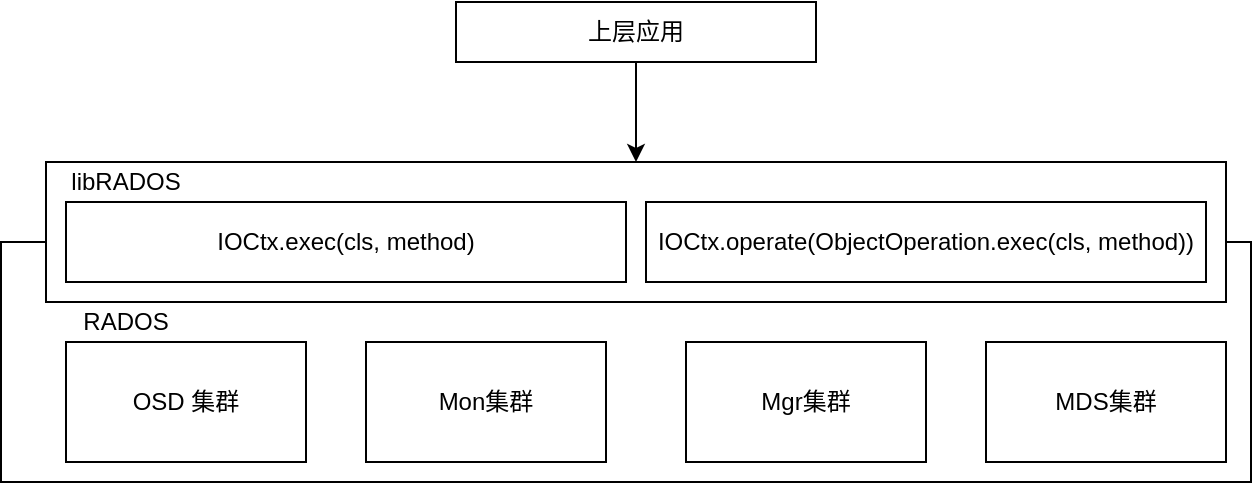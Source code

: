 <mxfile version="13.9.9" type="device"><diagram id="nL1K5xMiEZ69CTc7drb6" name="第 1 页"><mxGraphModel dx="1088" dy="680" grid="1" gridSize="10" guides="1" tooltips="1" connect="1" arrows="1" fold="1" page="1" pageScale="1" pageWidth="827" pageHeight="1169" math="0" shadow="0"><root><mxCell id="0"/><mxCell id="1" parent="0"/><mxCell id="Pj0B3BaiNPwnon7pT9-0-6" value="" style="rounded=0;whiteSpace=wrap;html=1;" parent="1" vertex="1"><mxGeometry x="47.5" y="260" width="625" height="120" as="geometry"/></mxCell><mxCell id="Pj0B3BaiNPwnon7pT9-0-4" value="" style="rounded=0;whiteSpace=wrap;html=1;" parent="1" vertex="1"><mxGeometry x="70" y="220" width="590" height="70" as="geometry"/></mxCell><mxCell id="Pj0B3BaiNPwnon7pT9-0-9" style="edgeStyle=orthogonalEdgeStyle;rounded=0;orthogonalLoop=1;jettySize=auto;html=1;exitX=0.5;exitY=1;exitDx=0;exitDy=0;entryX=0.5;entryY=0;entryDx=0;entryDy=0;" parent="1" source="Pj0B3BaiNPwnon7pT9-0-1" target="Pj0B3BaiNPwnon7pT9-0-4" edge="1"><mxGeometry relative="1" as="geometry"/></mxCell><mxCell id="Pj0B3BaiNPwnon7pT9-0-1" value="上层应用" style="rounded=0;whiteSpace=wrap;html=1;" parent="1" vertex="1"><mxGeometry x="275" y="140" width="180" height="30" as="geometry"/></mxCell><mxCell id="Pj0B3BaiNPwnon7pT9-0-3" value="IOCtx.operate(ObjectOperation.exec(cls,&amp;nbsp;method))" style="rounded=0;whiteSpace=wrap;html=1;" parent="1" vertex="1"><mxGeometry x="370" y="240" width="280" height="40" as="geometry"/></mxCell><mxCell id="Pj0B3BaiNPwnon7pT9-0-7" value="libRADOS" style="text;html=1;strokeColor=none;fillColor=none;align=center;verticalAlign=middle;whiteSpace=wrap;rounded=0;" parent="1" vertex="1"><mxGeometry x="80" y="220" width="60" height="20" as="geometry"/></mxCell><mxCell id="Pj0B3BaiNPwnon7pT9-0-8" value="RADOS" style="text;html=1;strokeColor=none;fillColor=none;align=center;verticalAlign=middle;whiteSpace=wrap;rounded=0;" parent="1" vertex="1"><mxGeometry x="80" y="290" width="60" height="20" as="geometry"/></mxCell><mxCell id="e06pDbb7yo0piMEncuO--1" value="IOCtx.exec(cls, method)" style="rounded=0;whiteSpace=wrap;html=1;" vertex="1" parent="1"><mxGeometry x="80" y="240" width="280" height="40" as="geometry"/></mxCell><mxCell id="e06pDbb7yo0piMEncuO--2" style="edgeStyle=orthogonalEdgeStyle;rounded=0;orthogonalLoop=1;jettySize=auto;html=1;exitX=0.5;exitY=1;exitDx=0;exitDy=0;" edge="1" parent="1" source="e06pDbb7yo0piMEncuO--1" target="e06pDbb7yo0piMEncuO--1"><mxGeometry relative="1" as="geometry"/></mxCell><mxCell id="e06pDbb7yo0piMEncuO--4" value="OSD 集群" style="rounded=0;whiteSpace=wrap;html=1;" vertex="1" parent="1"><mxGeometry x="80" y="310" width="120" height="60" as="geometry"/></mxCell><mxCell id="e06pDbb7yo0piMEncuO--5" value="Mon集群" style="rounded=0;whiteSpace=wrap;html=1;" vertex="1" parent="1"><mxGeometry x="230" y="310" width="120" height="60" as="geometry"/></mxCell><mxCell id="e06pDbb7yo0piMEncuO--6" value="Mgr集群" style="rounded=0;whiteSpace=wrap;html=1;" vertex="1" parent="1"><mxGeometry x="390" y="310" width="120" height="60" as="geometry"/></mxCell><mxCell id="e06pDbb7yo0piMEncuO--7" value="MDS集群" style="rounded=0;whiteSpace=wrap;html=1;" vertex="1" parent="1"><mxGeometry x="540" y="310" width="120" height="60" as="geometry"/></mxCell></root></mxGraphModel></diagram></mxfile>
